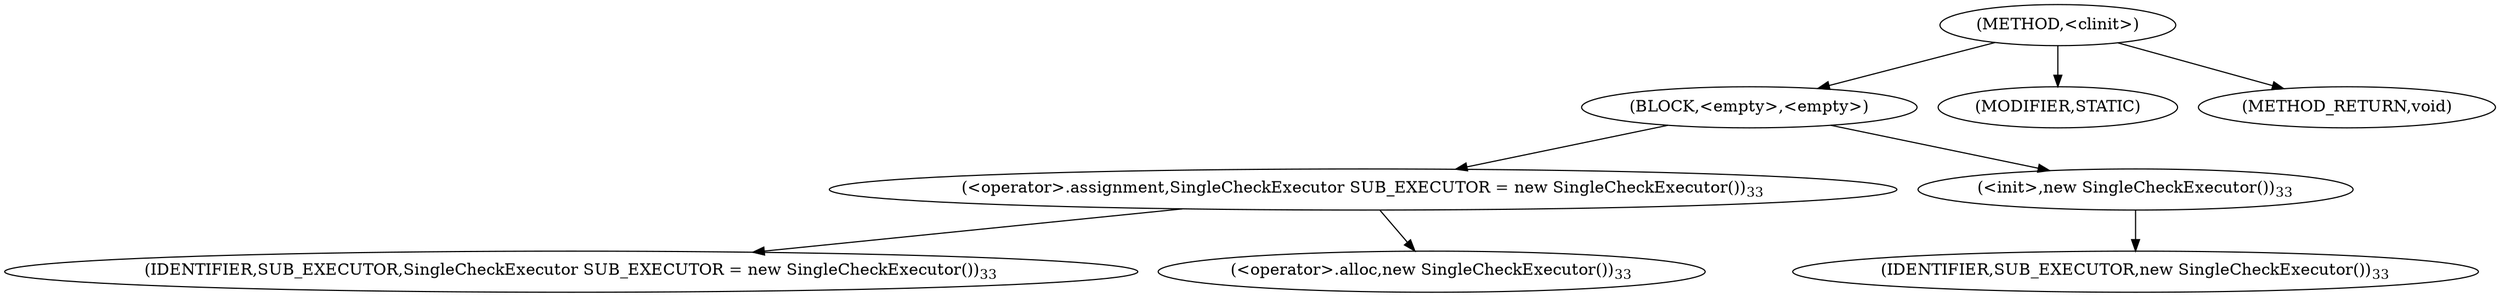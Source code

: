 digraph "&lt;clinit&gt;" {  
"92" [label = <(METHOD,&lt;clinit&gt;)> ]
"93" [label = <(BLOCK,&lt;empty&gt;,&lt;empty&gt;)> ]
"94" [label = <(&lt;operator&gt;.assignment,SingleCheckExecutor SUB_EXECUTOR = new SingleCheckExecutor())<SUB>33</SUB>> ]
"95" [label = <(IDENTIFIER,SUB_EXECUTOR,SingleCheckExecutor SUB_EXECUTOR = new SingleCheckExecutor())<SUB>33</SUB>> ]
"96" [label = <(&lt;operator&gt;.alloc,new SingleCheckExecutor())<SUB>33</SUB>> ]
"97" [label = <(&lt;init&gt;,new SingleCheckExecutor())<SUB>33</SUB>> ]
"3" [label = <(IDENTIFIER,SUB_EXECUTOR,new SingleCheckExecutor())<SUB>33</SUB>> ]
"98" [label = <(MODIFIER,STATIC)> ]
"99" [label = <(METHOD_RETURN,void)> ]
  "92" -> "93" 
  "92" -> "98" 
  "92" -> "99" 
  "93" -> "94" 
  "93" -> "97" 
  "94" -> "95" 
  "94" -> "96" 
  "97" -> "3" 
}
